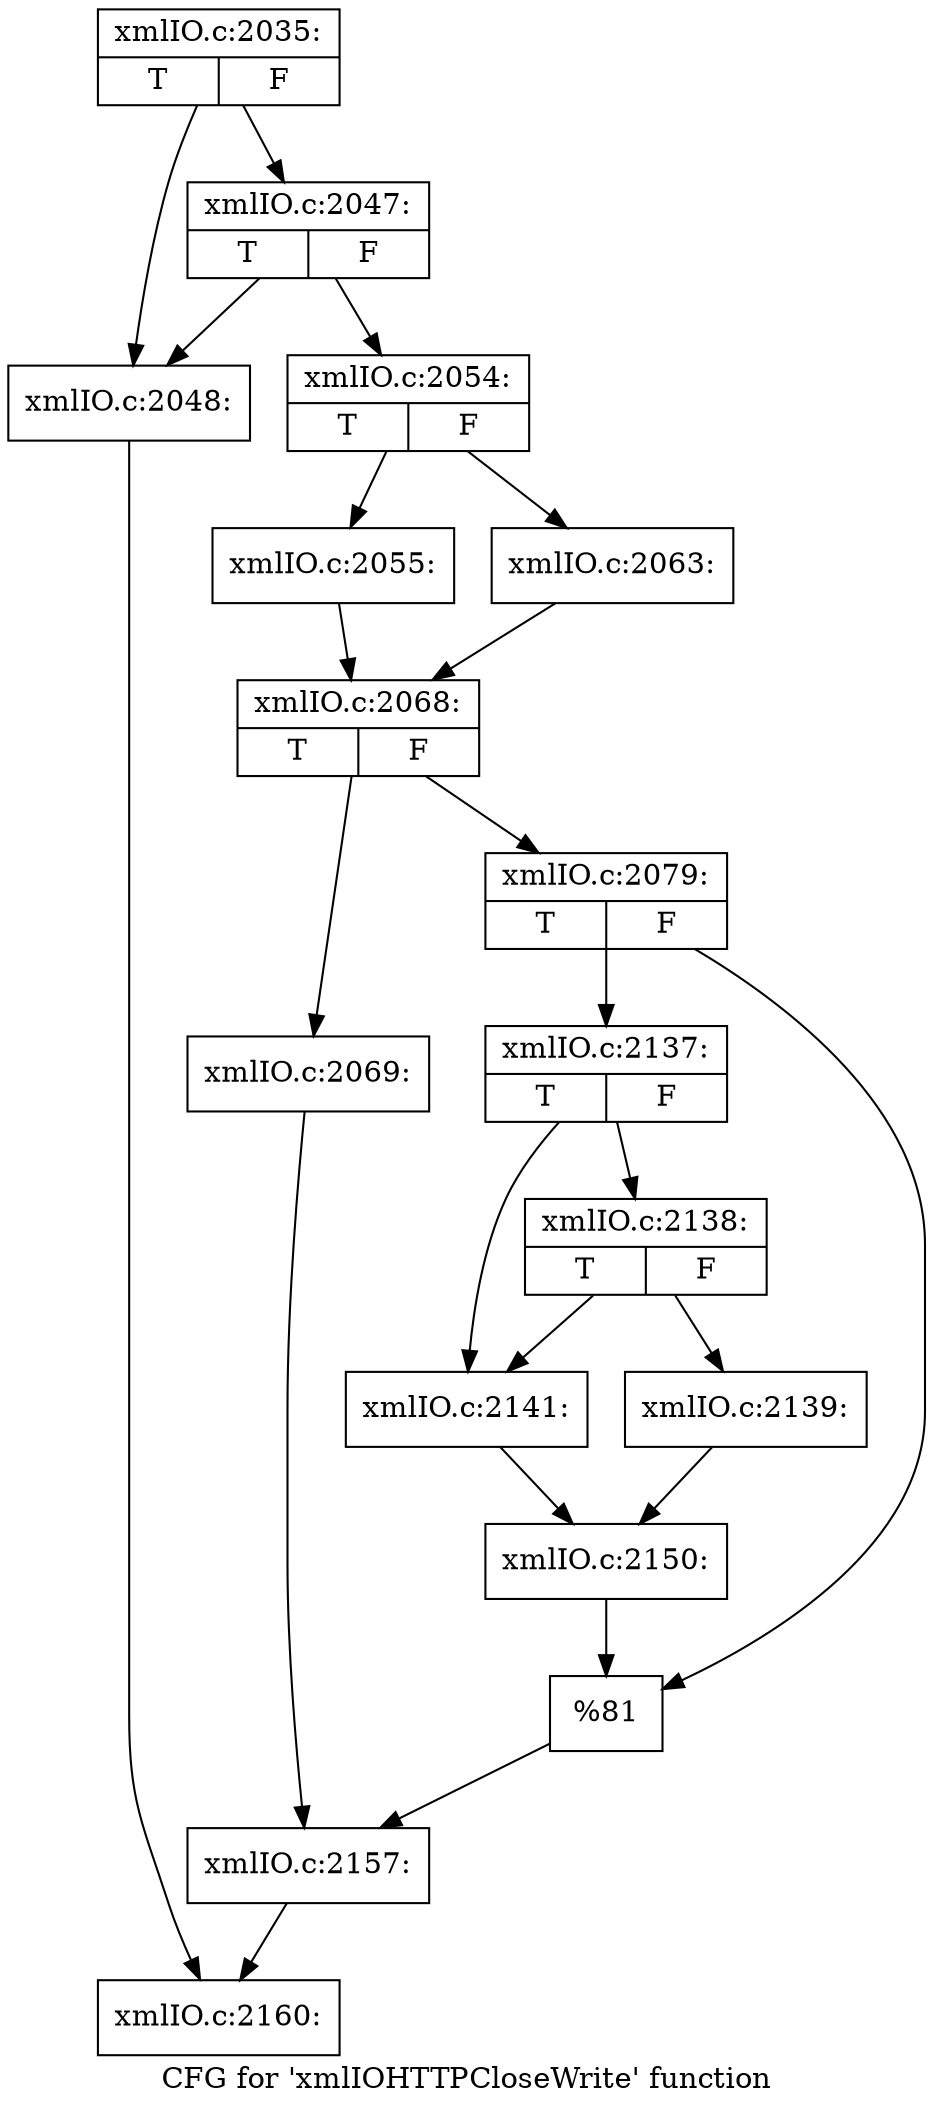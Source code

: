 digraph "CFG for 'xmlIOHTTPCloseWrite' function" {
	label="CFG for 'xmlIOHTTPCloseWrite' function";

	Node0x53bfdf0 [shape=record,label="{xmlIO.c:2035:|{<s0>T|<s1>F}}"];
	Node0x53bfdf0 -> Node0x53c2ff0;
	Node0x53bfdf0 -> Node0x53c3090;
	Node0x53c3090 [shape=record,label="{xmlIO.c:2047:|{<s0>T|<s1>F}}"];
	Node0x53c3090 -> Node0x53c2ff0;
	Node0x53c3090 -> Node0x53c3040;
	Node0x53c2ff0 [shape=record,label="{xmlIO.c:2048:}"];
	Node0x53c2ff0 -> Node0x53c08c0;
	Node0x53c3040 [shape=record,label="{xmlIO.c:2054:|{<s0>T|<s1>F}}"];
	Node0x53c3040 -> Node0x53c37b0;
	Node0x53c3040 -> Node0x53c3850;
	Node0x53c37b0 [shape=record,label="{xmlIO.c:2055:}"];
	Node0x53c37b0 -> Node0x53c3800;
	Node0x53c3850 [shape=record,label="{xmlIO.c:2063:}"];
	Node0x53c3850 -> Node0x53c3800;
	Node0x53c3800 [shape=record,label="{xmlIO.c:2068:|{<s0>T|<s1>F}}"];
	Node0x53c3800 -> Node0x53c4900;
	Node0x53c3800 -> Node0x53c5a00;
	Node0x53c4900 [shape=record,label="{xmlIO.c:2069:}"];
	Node0x53c4900 -> Node0x53c59b0;
	Node0x53c5a00 [shape=record,label="{xmlIO.c:2079:|{<s0>T|<s1>F}}"];
	Node0x53c5a00 -> Node0x53c7330;
	Node0x53c5a00 -> Node0x53c4170;
	Node0x53c7330 [shape=record,label="{xmlIO.c:2137:|{<s0>T|<s1>F}}"];
	Node0x53c7330 -> Node0x53c7e40;
	Node0x53c7330 -> Node0x53c7df0;
	Node0x53c7e40 [shape=record,label="{xmlIO.c:2138:|{<s0>T|<s1>F}}"];
	Node0x53c7e40 -> Node0x53c7d50;
	Node0x53c7e40 -> Node0x53c7df0;
	Node0x53c7d50 [shape=record,label="{xmlIO.c:2139:}"];
	Node0x53c7d50 -> Node0x53c7da0;
	Node0x53c7df0 [shape=record,label="{xmlIO.c:2141:}"];
	Node0x53c7df0 -> Node0x53c7da0;
	Node0x53c7da0 [shape=record,label="{xmlIO.c:2150:}"];
	Node0x53c7da0 -> Node0x53c4170;
	Node0x53c4170 [shape=record,label="{%81}"];
	Node0x53c4170 -> Node0x53c59b0;
	Node0x53c59b0 [shape=record,label="{xmlIO.c:2157:}"];
	Node0x53c59b0 -> Node0x53c08c0;
	Node0x53c08c0 [shape=record,label="{xmlIO.c:2160:}"];
}
